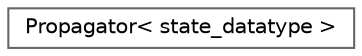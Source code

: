 digraph "Graphical Class Hierarchy"
{
 // INTERACTIVE_SVG=YES
 // LATEX_PDF_SIZE
  bgcolor="transparent";
  edge [fontname=Helvetica,fontsize=10,labelfontname=Helvetica,labelfontsize=10];
  node [fontname=Helvetica,fontsize=10,shape=box,height=0.2,width=0.4];
  rankdir="LR";
  Node0 [id="Node000000",label="Propagator\< state_datatype \>",height=0.2,width=0.4,color="grey40", fillcolor="white", style="filled",URL="$d2/d34/classPropagator.html",tooltip=" "];
}
